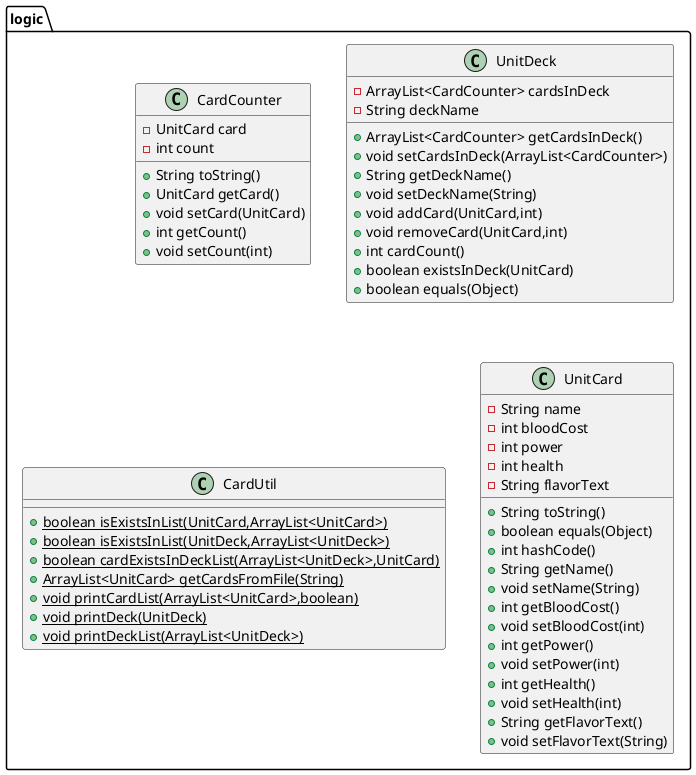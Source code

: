 @startuml
class logic.CardCounter {
- UnitCard card
- int count
+ String toString()
+ UnitCard getCard()
+ void setCard(UnitCard)
+ int getCount()
+ void setCount(int)
}


class logic.UnitDeck {
- ArrayList<CardCounter> cardsInDeck
- String deckName
+ ArrayList<CardCounter> getCardsInDeck()
+ void setCardsInDeck(ArrayList<CardCounter>)
+ String getDeckName()
+ void setDeckName(String)
+ void addCard(UnitCard,int)
+ void removeCard(UnitCard,int)
+ int cardCount()
+ boolean existsInDeck(UnitCard)
+ boolean equals(Object)
}


class logic.CardUtil {
+ {static} boolean isExistsInList(UnitCard,ArrayList<UnitCard>)
+ {static} boolean isExistsInList(UnitDeck,ArrayList<UnitDeck>)
+ {static} boolean cardExistsInDeckList(ArrayList<UnitDeck>,UnitCard)
+ {static} ArrayList<UnitCard> getCardsFromFile(String)
+ {static} void printCardList(ArrayList<UnitCard>,boolean)
+ {static} void printDeck(UnitDeck)
+ {static} void printDeckList(ArrayList<UnitDeck>)
}

class logic.UnitCard {
- String name
- int bloodCost
- int power
- int health
- String flavorText
+ String toString()
+ boolean equals(Object)
+ int hashCode()
+ String getName()
+ void setName(String)
+ int getBloodCost()
+ void setBloodCost(int)
+ int getPower()
+ void setPower(int)
+ int getHealth()
+ void setHealth(int)
+ String getFlavorText()
+ void setFlavorText(String)
}


@enduml